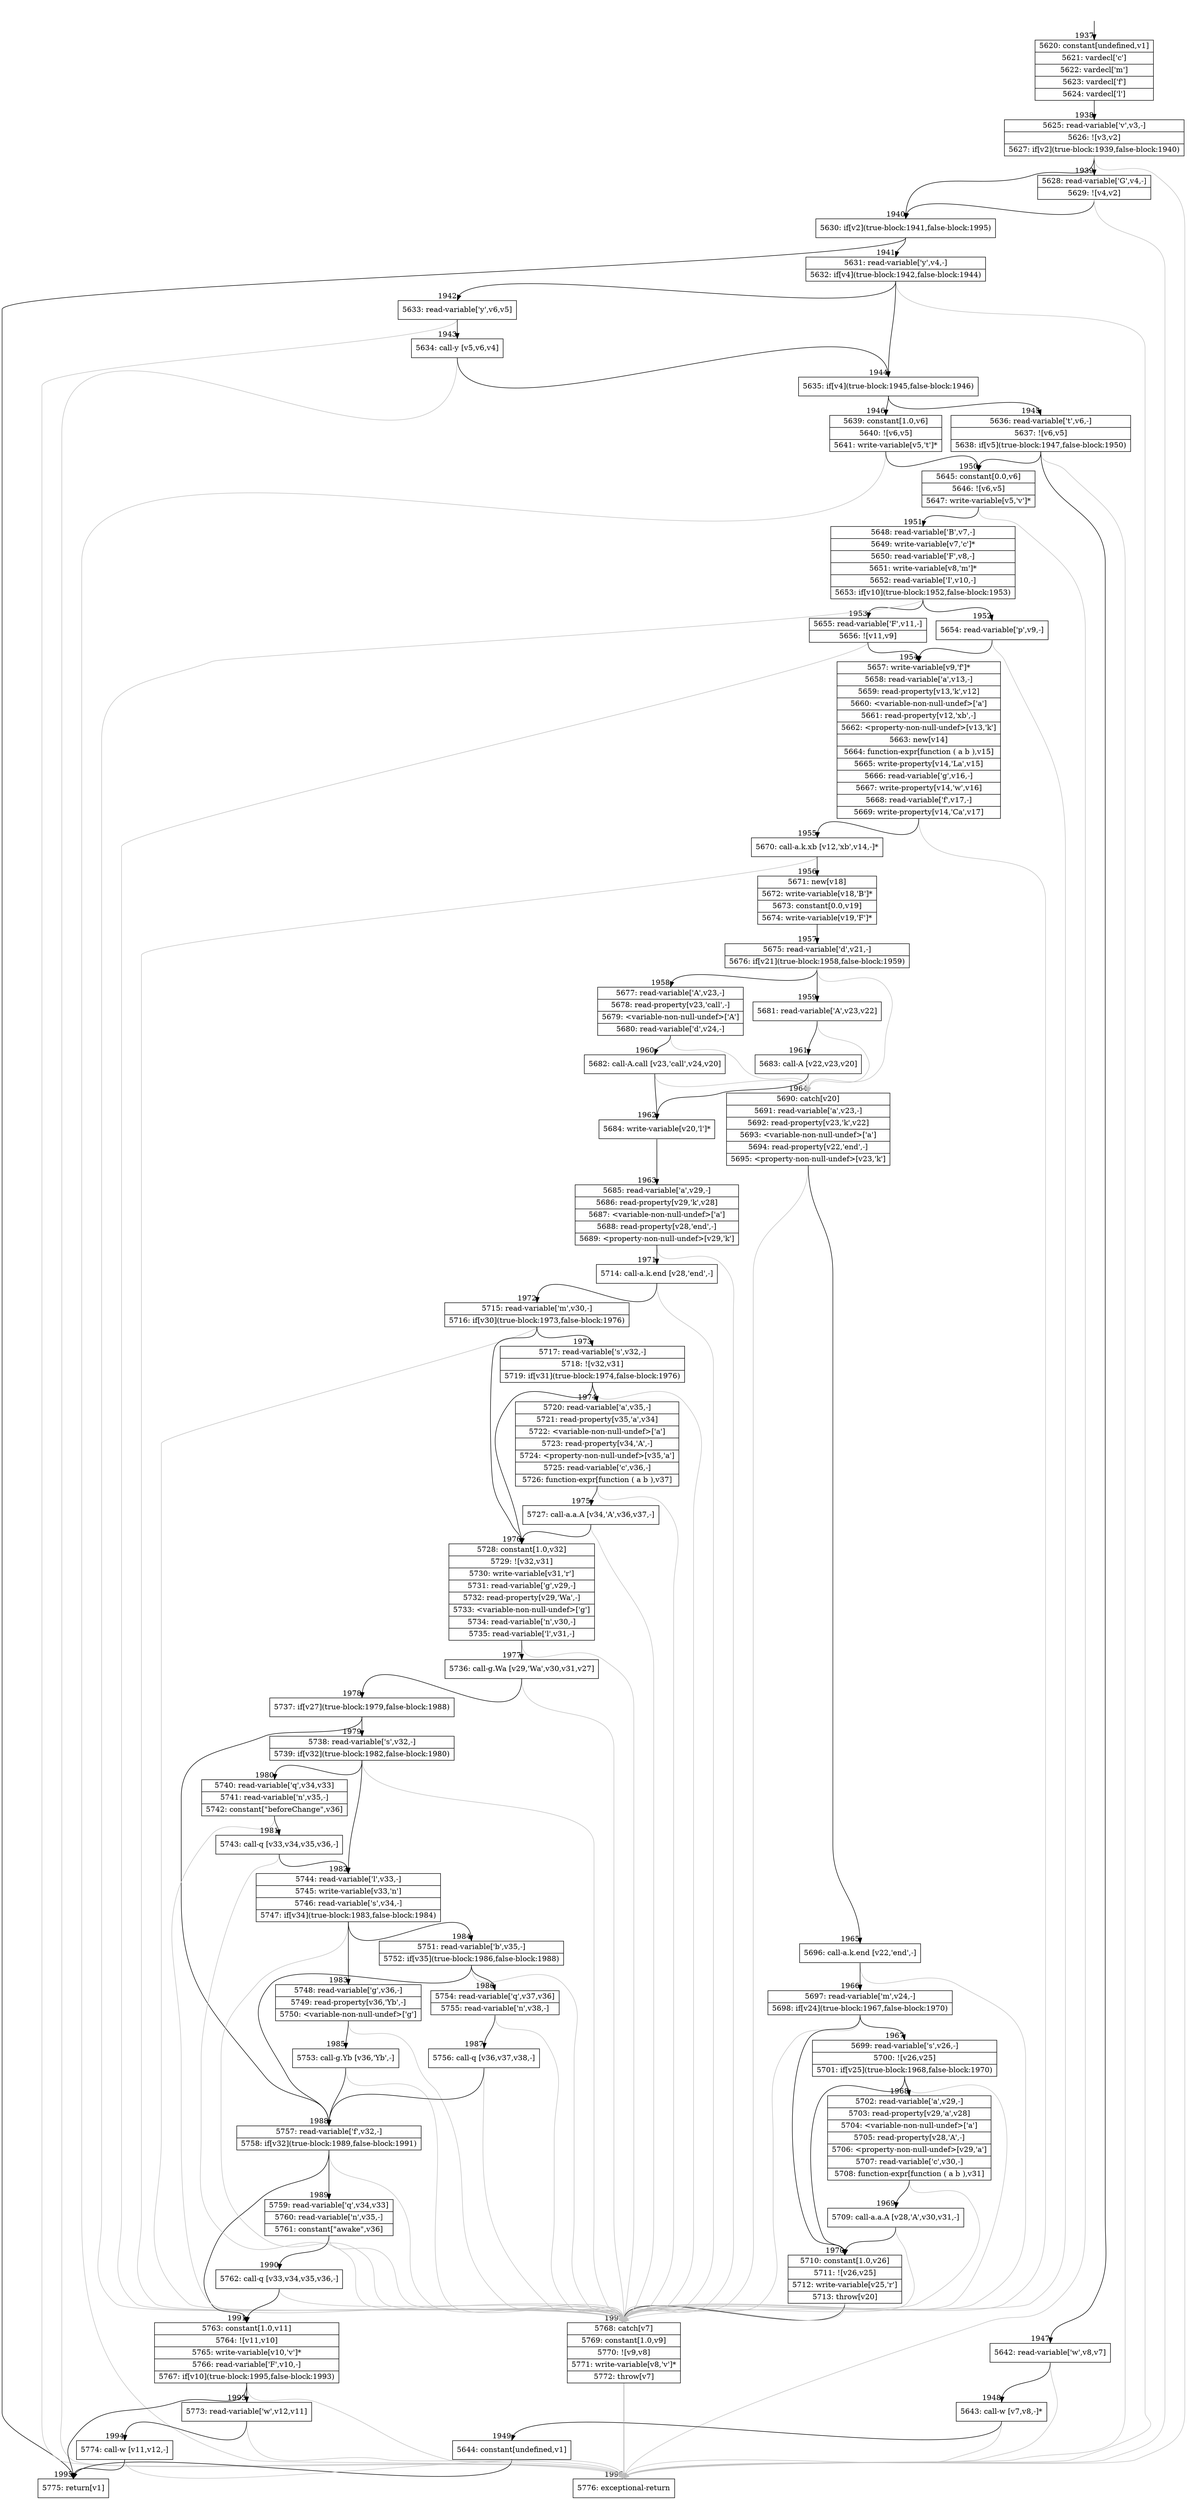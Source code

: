 digraph {
rankdir="TD"
BB_entry168[shape=none,label=""];
BB_entry168 -> BB1937 [tailport=s, headport=n, headlabel="    1937"]
BB1937 [shape=record label="{5620: constant[undefined,v1]|5621: vardecl['c']|5622: vardecl['m']|5623: vardecl['f']|5624: vardecl['l']}" ] 
BB1937 -> BB1938 [tailport=s, headport=n, headlabel="      1938"]
BB1938 [shape=record label="{5625: read-variable['v',v3,-]|5626: ![v3,v2]|5627: if[v2](true-block:1939,false-block:1940)}" ] 
BB1938 -> BB1940 [tailport=s, headport=n, headlabel="      1940"]
BB1938 -> BB1939 [tailport=s, headport=n, headlabel="      1939"]
BB1938 -> BB1996 [tailport=s, headport=n, color=gray, headlabel="      1996"]
BB1939 [shape=record label="{5628: read-variable['G',v4,-]|5629: ![v4,v2]}" ] 
BB1939 -> BB1940 [tailport=s, headport=n]
BB1939 -> BB1996 [tailport=s, headport=n, color=gray]
BB1940 [shape=record label="{5630: if[v2](true-block:1941,false-block:1995)}" ] 
BB1940 -> BB1941 [tailport=s, headport=n, headlabel="      1941"]
BB1940 -> BB1995 [tailport=s, headport=n, headlabel="      1995"]
BB1941 [shape=record label="{5631: read-variable['y',v4,-]|5632: if[v4](true-block:1942,false-block:1944)}" ] 
BB1941 -> BB1944 [tailport=s, headport=n, headlabel="      1944"]
BB1941 -> BB1942 [tailport=s, headport=n, headlabel="      1942"]
BB1941 -> BB1996 [tailport=s, headport=n, color=gray]
BB1942 [shape=record label="{5633: read-variable['y',v6,v5]}" ] 
BB1942 -> BB1943 [tailport=s, headport=n, headlabel="      1943"]
BB1942 -> BB1996 [tailport=s, headport=n, color=gray]
BB1943 [shape=record label="{5634: call-y [v5,v6,v4]}" ] 
BB1943 -> BB1944 [tailport=s, headport=n]
BB1943 -> BB1996 [tailport=s, headport=n, color=gray]
BB1944 [shape=record label="{5635: if[v4](true-block:1945,false-block:1946)}" ] 
BB1944 -> BB1945 [tailport=s, headport=n, headlabel="      1945"]
BB1944 -> BB1946 [tailport=s, headport=n, headlabel="      1946"]
BB1945 [shape=record label="{5636: read-variable['t',v6,-]|5637: ![v6,v5]|5638: if[v5](true-block:1947,false-block:1950)}" ] 
BB1945 -> BB1947 [tailport=s, headport=n, headlabel="      1947"]
BB1945 -> BB1950 [tailport=s, headport=n, headlabel="      1950"]
BB1945 -> BB1996 [tailport=s, headport=n, color=gray]
BB1946 [shape=record label="{5639: constant[1.0,v6]|5640: ![v6,v5]|5641: write-variable[v5,'t']*}" ] 
BB1946 -> BB1950 [tailport=s, headport=n]
BB1946 -> BB1996 [tailport=s, headport=n, color=gray]
BB1947 [shape=record label="{5642: read-variable['w',v8,v7]}" ] 
BB1947 -> BB1948 [tailport=s, headport=n, headlabel="      1948"]
BB1947 -> BB1996 [tailport=s, headport=n, color=gray]
BB1948 [shape=record label="{5643: call-w [v7,v8,-]*}" ] 
BB1948 -> BB1949 [tailport=s, headport=n, headlabel="      1949"]
BB1948 -> BB1996 [tailport=s, headport=n, color=gray]
BB1949 [shape=record label="{5644: constant[undefined,v1]}" ] 
BB1949 -> BB1995 [tailport=s, headport=n]
BB1950 [shape=record label="{5645: constant[0.0,v6]|5646: ![v6,v5]|5647: write-variable[v5,'v']*}" ] 
BB1950 -> BB1951 [tailport=s, headport=n, headlabel="      1951"]
BB1950 -> BB1996 [tailport=s, headport=n, color=gray]
BB1951 [shape=record label="{5648: read-variable['B',v7,-]|5649: write-variable[v7,'c']*|5650: read-variable['F',v8,-]|5651: write-variable[v8,'m']*|5652: read-variable['I',v10,-]|5653: if[v10](true-block:1952,false-block:1953)}" ] 
BB1951 -> BB1952 [tailport=s, headport=n, headlabel="      1952"]
BB1951 -> BB1953 [tailport=s, headport=n, headlabel="      1953"]
BB1951 -> BB1992 [tailport=s, headport=n, color=gray, headlabel="      1992"]
BB1952 [shape=record label="{5654: read-variable['p',v9,-]}" ] 
BB1952 -> BB1954 [tailport=s, headport=n, headlabel="      1954"]
BB1952 -> BB1992 [tailport=s, headport=n, color=gray]
BB1953 [shape=record label="{5655: read-variable['F',v11,-]|5656: ![v11,v9]}" ] 
BB1953 -> BB1954 [tailport=s, headport=n]
BB1953 -> BB1992 [tailport=s, headport=n, color=gray]
BB1954 [shape=record label="{5657: write-variable[v9,'f']*|5658: read-variable['a',v13,-]|5659: read-property[v13,'k',v12]|5660: \<variable-non-null-undef\>['a']|5661: read-property[v12,'xb',-]|5662: \<property-non-null-undef\>[v13,'k']|5663: new[v14]|5664: function-expr[function ( a b ),v15]|5665: write-property[v14,'La',v15]|5666: read-variable['g',v16,-]|5667: write-property[v14,'w',v16]|5668: read-variable['f',v17,-]|5669: write-property[v14,'Ca',v17]}" ] 
BB1954 -> BB1955 [tailport=s, headport=n, headlabel="      1955"]
BB1954 -> BB1992 [tailport=s, headport=n, color=gray]
BB1955 [shape=record label="{5670: call-a.k.xb [v12,'xb',v14,-]*}" ] 
BB1955 -> BB1956 [tailport=s, headport=n, headlabel="      1956"]
BB1955 -> BB1992 [tailport=s, headport=n, color=gray]
BB1956 [shape=record label="{5671: new[v18]|5672: write-variable[v18,'B']*|5673: constant[0.0,v19]|5674: write-variable[v19,'F']*}" ] 
BB1956 -> BB1957 [tailport=s, headport=n, headlabel="      1957"]
BB1957 [shape=record label="{5675: read-variable['d',v21,-]|5676: if[v21](true-block:1958,false-block:1959)}" ] 
BB1957 -> BB1958 [tailport=s, headport=n, headlabel="      1958"]
BB1957 -> BB1959 [tailport=s, headport=n, headlabel="      1959"]
BB1957 -> BB1964 [tailport=s, headport=n, color=gray, headlabel="      1964"]
BB1958 [shape=record label="{5677: read-variable['A',v23,-]|5678: read-property[v23,'call',-]|5679: \<variable-non-null-undef\>['A']|5680: read-variable['d',v24,-]}" ] 
BB1958 -> BB1960 [tailport=s, headport=n, headlabel="      1960"]
BB1958 -> BB1964 [tailport=s, headport=n, color=gray]
BB1959 [shape=record label="{5681: read-variable['A',v23,v22]}" ] 
BB1959 -> BB1961 [tailport=s, headport=n, headlabel="      1961"]
BB1959 -> BB1964 [tailport=s, headport=n, color=gray]
BB1960 [shape=record label="{5682: call-A.call [v23,'call',v24,v20]}" ] 
BB1960 -> BB1962 [tailport=s, headport=n, headlabel="      1962"]
BB1960 -> BB1964 [tailport=s, headport=n, color=gray]
BB1961 [shape=record label="{5683: call-A [v22,v23,v20]}" ] 
BB1961 -> BB1962 [tailport=s, headport=n]
BB1961 -> BB1964 [tailport=s, headport=n, color=gray]
BB1962 [shape=record label="{5684: write-variable[v20,'l']*}" ] 
BB1962 -> BB1963 [tailport=s, headport=n, headlabel="      1963"]
BB1963 [shape=record label="{5685: read-variable['a',v29,-]|5686: read-property[v29,'k',v28]|5687: \<variable-non-null-undef\>['a']|5688: read-property[v28,'end',-]|5689: \<property-non-null-undef\>[v29,'k']}" ] 
BB1963 -> BB1971 [tailport=s, headport=n, headlabel="      1971"]
BB1963 -> BB1992 [tailport=s, headport=n, color=gray]
BB1964 [shape=record label="{5690: catch[v20]|5691: read-variable['a',v23,-]|5692: read-property[v23,'k',v22]|5693: \<variable-non-null-undef\>['a']|5694: read-property[v22,'end',-]|5695: \<property-non-null-undef\>[v23,'k']}" ] 
BB1964 -> BB1965 [tailport=s, headport=n, headlabel="      1965"]
BB1964 -> BB1992 [tailport=s, headport=n, color=gray]
BB1965 [shape=record label="{5696: call-a.k.end [v22,'end',-]}" ] 
BB1965 -> BB1966 [tailport=s, headport=n, headlabel="      1966"]
BB1965 -> BB1992 [tailport=s, headport=n, color=gray]
BB1966 [shape=record label="{5697: read-variable['m',v24,-]|5698: if[v24](true-block:1967,false-block:1970)}" ] 
BB1966 -> BB1970 [tailport=s, headport=n, headlabel="      1970"]
BB1966 -> BB1967 [tailport=s, headport=n, headlabel="      1967"]
BB1966 -> BB1992 [tailport=s, headport=n, color=gray]
BB1967 [shape=record label="{5699: read-variable['s',v26,-]|5700: ![v26,v25]|5701: if[v25](true-block:1968,false-block:1970)}" ] 
BB1967 -> BB1970 [tailport=s, headport=n]
BB1967 -> BB1968 [tailport=s, headport=n, headlabel="      1968"]
BB1967 -> BB1992 [tailport=s, headport=n, color=gray]
BB1968 [shape=record label="{5702: read-variable['a',v29,-]|5703: read-property[v29,'a',v28]|5704: \<variable-non-null-undef\>['a']|5705: read-property[v28,'A',-]|5706: \<property-non-null-undef\>[v29,'a']|5707: read-variable['c',v30,-]|5708: function-expr[function ( a b ),v31]}" ] 
BB1968 -> BB1969 [tailport=s, headport=n, headlabel="      1969"]
BB1968 -> BB1992 [tailport=s, headport=n, color=gray]
BB1969 [shape=record label="{5709: call-a.a.A [v28,'A',v30,v31,-]}" ] 
BB1969 -> BB1970 [tailport=s, headport=n]
BB1969 -> BB1992 [tailport=s, headport=n, color=gray]
BB1970 [shape=record label="{5710: constant[1.0,v26]|5711: ![v26,v25]|5712: write-variable[v25,'r']|5713: throw[v20]}" ] 
BB1970 -> BB1992 [tailport=s, headport=n]
BB1970 -> BB1992 [tailport=s, headport=n, color=gray]
BB1971 [shape=record label="{5714: call-a.k.end [v28,'end',-]}" ] 
BB1971 -> BB1972 [tailport=s, headport=n, headlabel="      1972"]
BB1971 -> BB1992 [tailport=s, headport=n, color=gray]
BB1972 [shape=record label="{5715: read-variable['m',v30,-]|5716: if[v30](true-block:1973,false-block:1976)}" ] 
BB1972 -> BB1976 [tailport=s, headport=n, headlabel="      1976"]
BB1972 -> BB1973 [tailport=s, headport=n, headlabel="      1973"]
BB1972 -> BB1992 [tailport=s, headport=n, color=gray]
BB1973 [shape=record label="{5717: read-variable['s',v32,-]|5718: ![v32,v31]|5719: if[v31](true-block:1974,false-block:1976)}" ] 
BB1973 -> BB1976 [tailport=s, headport=n]
BB1973 -> BB1974 [tailport=s, headport=n, headlabel="      1974"]
BB1973 -> BB1992 [tailport=s, headport=n, color=gray]
BB1974 [shape=record label="{5720: read-variable['a',v35,-]|5721: read-property[v35,'a',v34]|5722: \<variable-non-null-undef\>['a']|5723: read-property[v34,'A',-]|5724: \<property-non-null-undef\>[v35,'a']|5725: read-variable['c',v36,-]|5726: function-expr[function ( a b ),v37]}" ] 
BB1974 -> BB1975 [tailport=s, headport=n, headlabel="      1975"]
BB1974 -> BB1992 [tailport=s, headport=n, color=gray]
BB1975 [shape=record label="{5727: call-a.a.A [v34,'A',v36,v37,-]}" ] 
BB1975 -> BB1976 [tailport=s, headport=n]
BB1975 -> BB1992 [tailport=s, headport=n, color=gray]
BB1976 [shape=record label="{5728: constant[1.0,v32]|5729: ![v32,v31]|5730: write-variable[v31,'r']|5731: read-variable['g',v29,-]|5732: read-property[v29,'Wa',-]|5733: \<variable-non-null-undef\>['g']|5734: read-variable['n',v30,-]|5735: read-variable['l',v31,-]}" ] 
BB1976 -> BB1977 [tailport=s, headport=n, headlabel="      1977"]
BB1976 -> BB1992 [tailport=s, headport=n, color=gray]
BB1977 [shape=record label="{5736: call-g.Wa [v29,'Wa',v30,v31,v27]}" ] 
BB1977 -> BB1978 [tailport=s, headport=n, headlabel="      1978"]
BB1977 -> BB1992 [tailport=s, headport=n, color=gray]
BB1978 [shape=record label="{5737: if[v27](true-block:1979,false-block:1988)}" ] 
BB1978 -> BB1988 [tailport=s, headport=n, headlabel="      1988"]
BB1978 -> BB1979 [tailport=s, headport=n, headlabel="      1979"]
BB1979 [shape=record label="{5738: read-variable['s',v32,-]|5739: if[v32](true-block:1982,false-block:1980)}" ] 
BB1979 -> BB1982 [tailport=s, headport=n, headlabel="      1982"]
BB1979 -> BB1980 [tailport=s, headport=n, headlabel="      1980"]
BB1979 -> BB1992 [tailport=s, headport=n, color=gray]
BB1980 [shape=record label="{5740: read-variable['q',v34,v33]|5741: read-variable['n',v35,-]|5742: constant[\"beforeChange\",v36]}" ] 
BB1980 -> BB1981 [tailport=s, headport=n, headlabel="      1981"]
BB1980 -> BB1992 [tailport=s, headport=n, color=gray]
BB1981 [shape=record label="{5743: call-q [v33,v34,v35,v36,-]}" ] 
BB1981 -> BB1982 [tailport=s, headport=n]
BB1981 -> BB1992 [tailport=s, headport=n, color=gray]
BB1982 [shape=record label="{5744: read-variable['l',v33,-]|5745: write-variable[v33,'n']|5746: read-variable['s',v34,-]|5747: if[v34](true-block:1983,false-block:1984)}" ] 
BB1982 -> BB1983 [tailport=s, headport=n, headlabel="      1983"]
BB1982 -> BB1984 [tailport=s, headport=n, headlabel="      1984"]
BB1982 -> BB1992 [tailport=s, headport=n, color=gray]
BB1983 [shape=record label="{5748: read-variable['g',v36,-]|5749: read-property[v36,'Yb',-]|5750: \<variable-non-null-undef\>['g']}" ] 
BB1983 -> BB1985 [tailport=s, headport=n, headlabel="      1985"]
BB1983 -> BB1992 [tailport=s, headport=n, color=gray]
BB1984 [shape=record label="{5751: read-variable['b',v35,-]|5752: if[v35](true-block:1986,false-block:1988)}" ] 
BB1984 -> BB1988 [tailport=s, headport=n]
BB1984 -> BB1986 [tailport=s, headport=n, headlabel="      1986"]
BB1984 -> BB1992 [tailport=s, headport=n, color=gray]
BB1985 [shape=record label="{5753: call-g.Yb [v36,'Yb',-]}" ] 
BB1985 -> BB1988 [tailport=s, headport=n]
BB1985 -> BB1992 [tailport=s, headport=n, color=gray]
BB1986 [shape=record label="{5754: read-variable['q',v37,v36]|5755: read-variable['n',v38,-]}" ] 
BB1986 -> BB1987 [tailport=s, headport=n, headlabel="      1987"]
BB1986 -> BB1992 [tailport=s, headport=n, color=gray]
BB1987 [shape=record label="{5756: call-q [v36,v37,v38,-]}" ] 
BB1987 -> BB1988 [tailport=s, headport=n]
BB1987 -> BB1992 [tailport=s, headport=n, color=gray]
BB1988 [shape=record label="{5757: read-variable['f',v32,-]|5758: if[v32](true-block:1989,false-block:1991)}" ] 
BB1988 -> BB1991 [tailport=s, headport=n, headlabel="      1991"]
BB1988 -> BB1989 [tailport=s, headport=n, headlabel="      1989"]
BB1988 -> BB1992 [tailport=s, headport=n, color=gray]
BB1989 [shape=record label="{5759: read-variable['q',v34,v33]|5760: read-variable['n',v35,-]|5761: constant[\"awake\",v36]}" ] 
BB1989 -> BB1990 [tailport=s, headport=n, headlabel="      1990"]
BB1989 -> BB1992 [tailport=s, headport=n, color=gray]
BB1990 [shape=record label="{5762: call-q [v33,v34,v35,v36,-]}" ] 
BB1990 -> BB1991 [tailport=s, headport=n]
BB1990 -> BB1992 [tailport=s, headport=n, color=gray]
BB1991 [shape=record label="{5763: constant[1.0,v11]|5764: ![v11,v10]|5765: write-variable[v10,'v']*|5766: read-variable['F',v10,-]|5767: if[v10](true-block:1995,false-block:1993)}" ] 
BB1991 -> BB1995 [tailport=s, headport=n]
BB1991 -> BB1993 [tailport=s, headport=n, headlabel="      1993"]
BB1991 -> BB1996 [tailport=s, headport=n, color=gray]
BB1992 [shape=record label="{5768: catch[v7]|5769: constant[1.0,v9]|5770: ![v9,v8]|5771: write-variable[v8,'v']*|5772: throw[v7]}" ] 
BB1992 -> BB1996 [tailport=s, headport=n]
BB1992 -> BB1996 [tailport=s, headport=n, color=gray]
BB1993 [shape=record label="{5773: read-variable['w',v12,v11]}" ] 
BB1993 -> BB1994 [tailport=s, headport=n, headlabel="      1994"]
BB1993 -> BB1996 [tailport=s, headport=n, color=gray]
BB1994 [shape=record label="{5774: call-w [v11,v12,-]}" ] 
BB1994 -> BB1995 [tailport=s, headport=n]
BB1994 -> BB1996 [tailport=s, headport=n, color=gray]
BB1995 [shape=record label="{5775: return[v1]}" ] 
BB1996 [shape=record label="{5776: exceptional-return}" ] 
}

